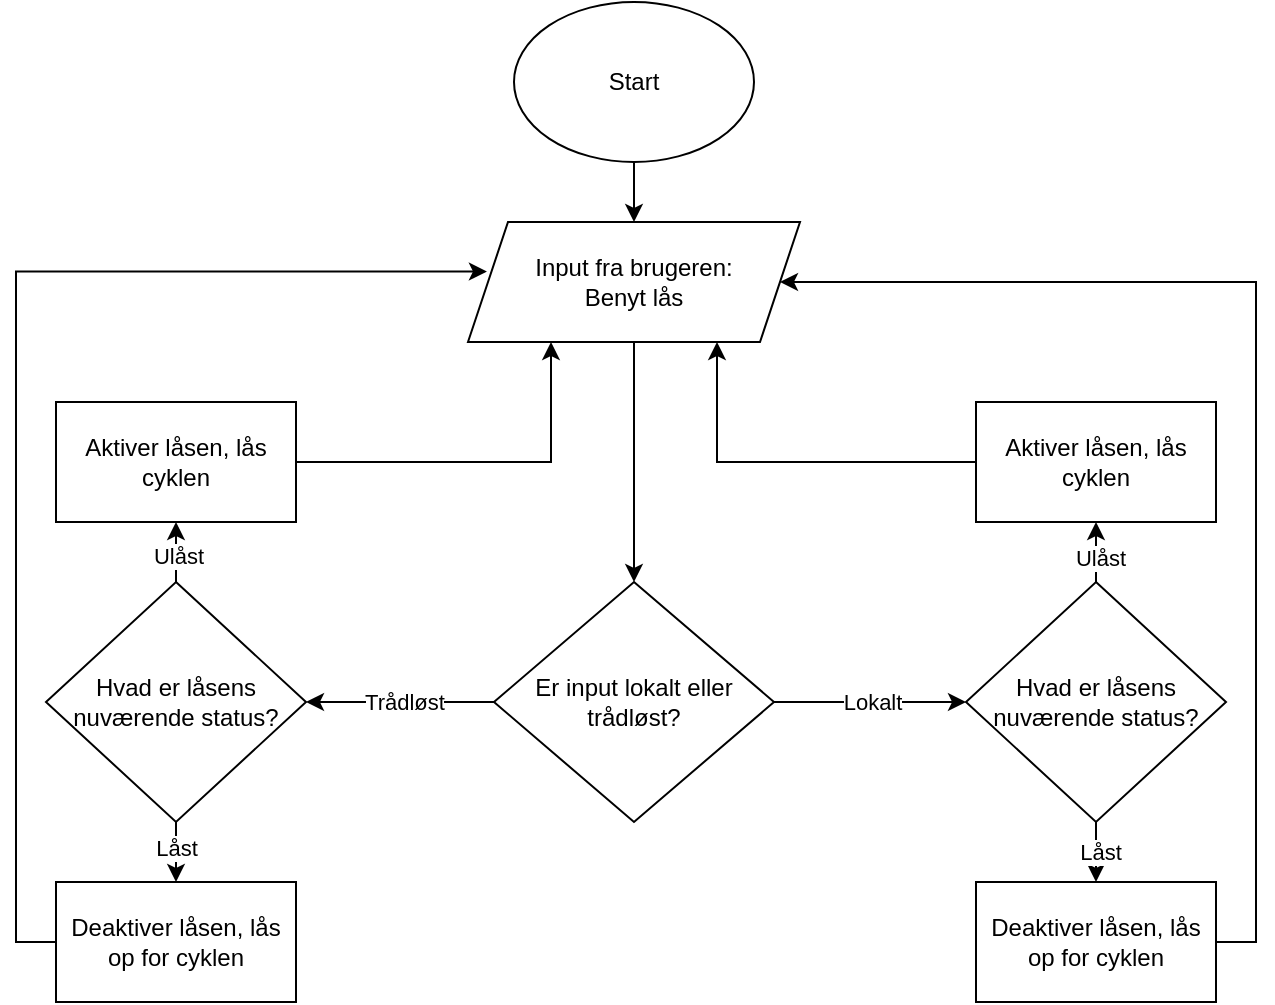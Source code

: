 <mxfile version="24.9.3">
  <diagram name="Page-1" id="JeT9hdmqLSIuItDdJ_t3">
    <mxGraphModel dx="584" dy="861" grid="1" gridSize="10" guides="1" tooltips="1" connect="1" arrows="1" fold="1" page="1" pageScale="1" pageWidth="827" pageHeight="1169" math="0" shadow="0">
      <root>
        <mxCell id="0" />
        <mxCell id="1" parent="0" />
        <mxCell id="y1bEKRCRlc0KionHaVHA-1" style="edgeStyle=orthogonalEdgeStyle;rounded=0;orthogonalLoop=1;jettySize=auto;html=1;exitX=0.5;exitY=1;exitDx=0;exitDy=0;entryX=0.5;entryY=0;entryDx=0;entryDy=0;" parent="1" target="y1bEKRCRlc0KionHaVHA-4" edge="1">
          <mxGeometry relative="1" as="geometry">
            <mxPoint x="414" y="620" as="sourcePoint" />
          </mxGeometry>
        </mxCell>
        <mxCell id="y1bEKRCRlc0KionHaVHA-16" value="" style="edgeStyle=orthogonalEdgeStyle;rounded=0;orthogonalLoop=1;jettySize=auto;html=1;" parent="1" source="y1bEKRCRlc0KionHaVHA-4" target="y1bEKRCRlc0KionHaVHA-15" edge="1">
          <mxGeometry relative="1" as="geometry" />
        </mxCell>
        <mxCell id="y1bEKRCRlc0KionHaVHA-4" value="Input fra brugeren:&lt;div&gt;Benyt lås&lt;/div&gt;" style="shape=parallelogram;perimeter=parallelogramPerimeter;whiteSpace=wrap;html=1;fixedSize=1;" parent="1" vertex="1">
          <mxGeometry x="331" y="650" width="166" height="60" as="geometry" />
        </mxCell>
        <mxCell id="y1bEKRCRlc0KionHaVHA-20" style="edgeStyle=orthogonalEdgeStyle;rounded=0;orthogonalLoop=1;jettySize=auto;html=1;exitX=1;exitY=0.5;exitDx=0;exitDy=0;entryX=0;entryY=0.5;entryDx=0;entryDy=0;" parent="1" source="y1bEKRCRlc0KionHaVHA-15" target="y1bEKRCRlc0KionHaVHA-18" edge="1">
          <mxGeometry relative="1" as="geometry">
            <Array as="points">
              <mxPoint x="570" y="890" />
              <mxPoint x="570" y="890" />
            </Array>
          </mxGeometry>
        </mxCell>
        <mxCell id="y1bEKRCRlc0KionHaVHA-23" value="Lokalt" style="edgeLabel;html=1;align=center;verticalAlign=middle;resizable=0;points=[];" parent="y1bEKRCRlc0KionHaVHA-20" vertex="1" connectable="0">
          <mxGeometry x="0.011" relative="1" as="geometry">
            <mxPoint as="offset" />
          </mxGeometry>
        </mxCell>
        <mxCell id="y1bEKRCRlc0KionHaVHA-21" style="edgeStyle=orthogonalEdgeStyle;rounded=0;orthogonalLoop=1;jettySize=auto;html=1;exitX=0;exitY=0.5;exitDx=0;exitDy=0;entryX=1;entryY=0.5;entryDx=0;entryDy=0;" parent="1" source="y1bEKRCRlc0KionHaVHA-15" target="y1bEKRCRlc0KionHaVHA-19" edge="1">
          <mxGeometry relative="1" as="geometry" />
        </mxCell>
        <mxCell id="y1bEKRCRlc0KionHaVHA-22" value="&lt;div&gt;Trådløst&lt;/div&gt;" style="edgeLabel;html=1;align=center;verticalAlign=middle;resizable=0;points=[];" parent="y1bEKRCRlc0KionHaVHA-21" vertex="1" connectable="0">
          <mxGeometry x="-0.037" relative="1" as="geometry">
            <mxPoint as="offset" />
          </mxGeometry>
        </mxCell>
        <mxCell id="y1bEKRCRlc0KionHaVHA-15" value="Er input lokalt eller trådløst?" style="rhombus;whiteSpace=wrap;html=1;" parent="1" vertex="1">
          <mxGeometry x="344" y="830" width="140" height="120" as="geometry" />
        </mxCell>
        <mxCell id="y1bEKRCRlc0KionHaVHA-39" style="edgeStyle=orthogonalEdgeStyle;rounded=0;orthogonalLoop=1;jettySize=auto;html=1;exitX=0.5;exitY=1;exitDx=0;exitDy=0;entryX=0.5;entryY=0;entryDx=0;entryDy=0;" parent="1" source="y1bEKRCRlc0KionHaVHA-18" target="y1bEKRCRlc0KionHaVHA-38" edge="1">
          <mxGeometry relative="1" as="geometry" />
        </mxCell>
        <mxCell id="y1bEKRCRlc0KionHaVHA-43" value="Låst" style="edgeLabel;html=1;align=center;verticalAlign=middle;resizable=0;points=[];" parent="y1bEKRCRlc0KionHaVHA-39" vertex="1" connectable="0">
          <mxGeometry x="-0.044" y="2" relative="1" as="geometry">
            <mxPoint as="offset" />
          </mxGeometry>
        </mxCell>
        <mxCell id="y1bEKRCRlc0KionHaVHA-41" style="edgeStyle=orthogonalEdgeStyle;rounded=0;orthogonalLoop=1;jettySize=auto;html=1;exitX=0.5;exitY=0;exitDx=0;exitDy=0;entryX=0.5;entryY=1;entryDx=0;entryDy=0;" parent="1" source="y1bEKRCRlc0KionHaVHA-18" target="y1bEKRCRlc0KionHaVHA-37" edge="1">
          <mxGeometry relative="1" as="geometry" />
        </mxCell>
        <mxCell id="y1bEKRCRlc0KionHaVHA-42" value="Ulåst" style="edgeLabel;html=1;align=center;verticalAlign=middle;resizable=0;points=[];" parent="y1bEKRCRlc0KionHaVHA-41" vertex="1" connectable="0">
          <mxGeometry x="-0.178" y="-2" relative="1" as="geometry">
            <mxPoint as="offset" />
          </mxGeometry>
        </mxCell>
        <mxCell id="y1bEKRCRlc0KionHaVHA-18" value="Hvad er låsens nuværende status?" style="rhombus;whiteSpace=wrap;html=1;" parent="1" vertex="1">
          <mxGeometry x="580" y="830" width="130" height="120" as="geometry" />
        </mxCell>
        <mxCell id="y1bEKRCRlc0KionHaVHA-44" value="" style="edgeStyle=orthogonalEdgeStyle;rounded=0;orthogonalLoop=1;jettySize=auto;html=1;" parent="1" source="y1bEKRCRlc0KionHaVHA-19" target="y1bEKRCRlc0KionHaVHA-25" edge="1">
          <mxGeometry relative="1" as="geometry" />
        </mxCell>
        <mxCell id="y1bEKRCRlc0KionHaVHA-45" value="&lt;div&gt;Ulåst&lt;/div&gt;" style="edgeLabel;html=1;align=center;verticalAlign=middle;resizable=0;points=[];" parent="y1bEKRCRlc0KionHaVHA-44" vertex="1" connectable="0">
          <mxGeometry x="0.347" y="-1" relative="1" as="geometry">
            <mxPoint as="offset" />
          </mxGeometry>
        </mxCell>
        <mxCell id="y1bEKRCRlc0KionHaVHA-46" value="" style="edgeStyle=orthogonalEdgeStyle;rounded=0;orthogonalLoop=1;jettySize=auto;html=1;" parent="1" source="y1bEKRCRlc0KionHaVHA-19" target="y1bEKRCRlc0KionHaVHA-27" edge="1">
          <mxGeometry relative="1" as="geometry" />
        </mxCell>
        <mxCell id="y1bEKRCRlc0KionHaVHA-47" value="Låst" style="edgeLabel;html=1;align=center;verticalAlign=middle;resizable=0;points=[];" parent="y1bEKRCRlc0KionHaVHA-46" vertex="1" connectable="0">
          <mxGeometry x="0.32" relative="1" as="geometry">
            <mxPoint as="offset" />
          </mxGeometry>
        </mxCell>
        <mxCell id="y1bEKRCRlc0KionHaVHA-19" value="Hvad er låsens nuværende status?" style="rhombus;whiteSpace=wrap;html=1;" parent="1" vertex="1">
          <mxGeometry x="120" y="830" width="130" height="120" as="geometry" />
        </mxCell>
        <mxCell id="y1bEKRCRlc0KionHaVHA-48" style="edgeStyle=orthogonalEdgeStyle;rounded=0;orthogonalLoop=1;jettySize=auto;html=1;exitX=1;exitY=0.5;exitDx=0;exitDy=0;entryX=0.25;entryY=1;entryDx=0;entryDy=0;" parent="1" source="y1bEKRCRlc0KionHaVHA-25" target="y1bEKRCRlc0KionHaVHA-4" edge="1">
          <mxGeometry relative="1" as="geometry" />
        </mxCell>
        <mxCell id="y1bEKRCRlc0KionHaVHA-25" value="Aktiver låsen, lås cyklen" style="rounded=0;whiteSpace=wrap;html=1;" parent="1" vertex="1">
          <mxGeometry x="125" y="740" width="120" height="60" as="geometry" />
        </mxCell>
        <mxCell id="y1bEKRCRlc0KionHaVHA-27" value="Deaktiver låsen, lås op for cyklen" style="rounded=0;whiteSpace=wrap;html=1;" parent="1" vertex="1">
          <mxGeometry x="125" y="980" width="120" height="60" as="geometry" />
        </mxCell>
        <mxCell id="y1bEKRCRlc0KionHaVHA-50" style="edgeStyle=orthogonalEdgeStyle;rounded=0;orthogonalLoop=1;jettySize=auto;html=1;entryX=0.75;entryY=1;entryDx=0;entryDy=0;" parent="1" source="y1bEKRCRlc0KionHaVHA-37" target="y1bEKRCRlc0KionHaVHA-4" edge="1">
          <mxGeometry relative="1" as="geometry" />
        </mxCell>
        <mxCell id="y1bEKRCRlc0KionHaVHA-37" value="Aktiver låsen, lås cyklen" style="rounded=0;whiteSpace=wrap;html=1;" parent="1" vertex="1">
          <mxGeometry x="585" y="740" width="120" height="60" as="geometry" />
        </mxCell>
        <mxCell id="y1bEKRCRlc0KionHaVHA-51" style="edgeStyle=orthogonalEdgeStyle;rounded=0;orthogonalLoop=1;jettySize=auto;html=1;exitX=1;exitY=0.5;exitDx=0;exitDy=0;entryX=1;entryY=0.5;entryDx=0;entryDy=0;" parent="1" source="y1bEKRCRlc0KionHaVHA-38" target="y1bEKRCRlc0KionHaVHA-4" edge="1">
          <mxGeometry relative="1" as="geometry">
            <Array as="points">
              <mxPoint x="725" y="1010" />
              <mxPoint x="725" y="680" />
            </Array>
          </mxGeometry>
        </mxCell>
        <mxCell id="y1bEKRCRlc0KionHaVHA-38" value="Deaktiver låsen, lås op for cyklen" style="rounded=0;whiteSpace=wrap;html=1;" parent="1" vertex="1">
          <mxGeometry x="585" y="980" width="120" height="60" as="geometry" />
        </mxCell>
        <mxCell id="y1bEKRCRlc0KionHaVHA-49" style="edgeStyle=orthogonalEdgeStyle;rounded=0;orthogonalLoop=1;jettySize=auto;html=1;exitX=0;exitY=0.5;exitDx=0;exitDy=0;entryX=0.057;entryY=0.413;entryDx=0;entryDy=0;entryPerimeter=0;" parent="1" source="y1bEKRCRlc0KionHaVHA-27" target="y1bEKRCRlc0KionHaVHA-4" edge="1">
          <mxGeometry relative="1" as="geometry">
            <Array as="points">
              <mxPoint x="105" y="1010" />
              <mxPoint x="105" y="675" />
            </Array>
          </mxGeometry>
        </mxCell>
        <mxCell id="ymEipVwwHrK89p57_Rxv-1" value="Start" style="ellipse;whiteSpace=wrap;html=1;" vertex="1" parent="1">
          <mxGeometry x="354" y="540" width="120" height="80" as="geometry" />
        </mxCell>
      </root>
    </mxGraphModel>
  </diagram>
</mxfile>

